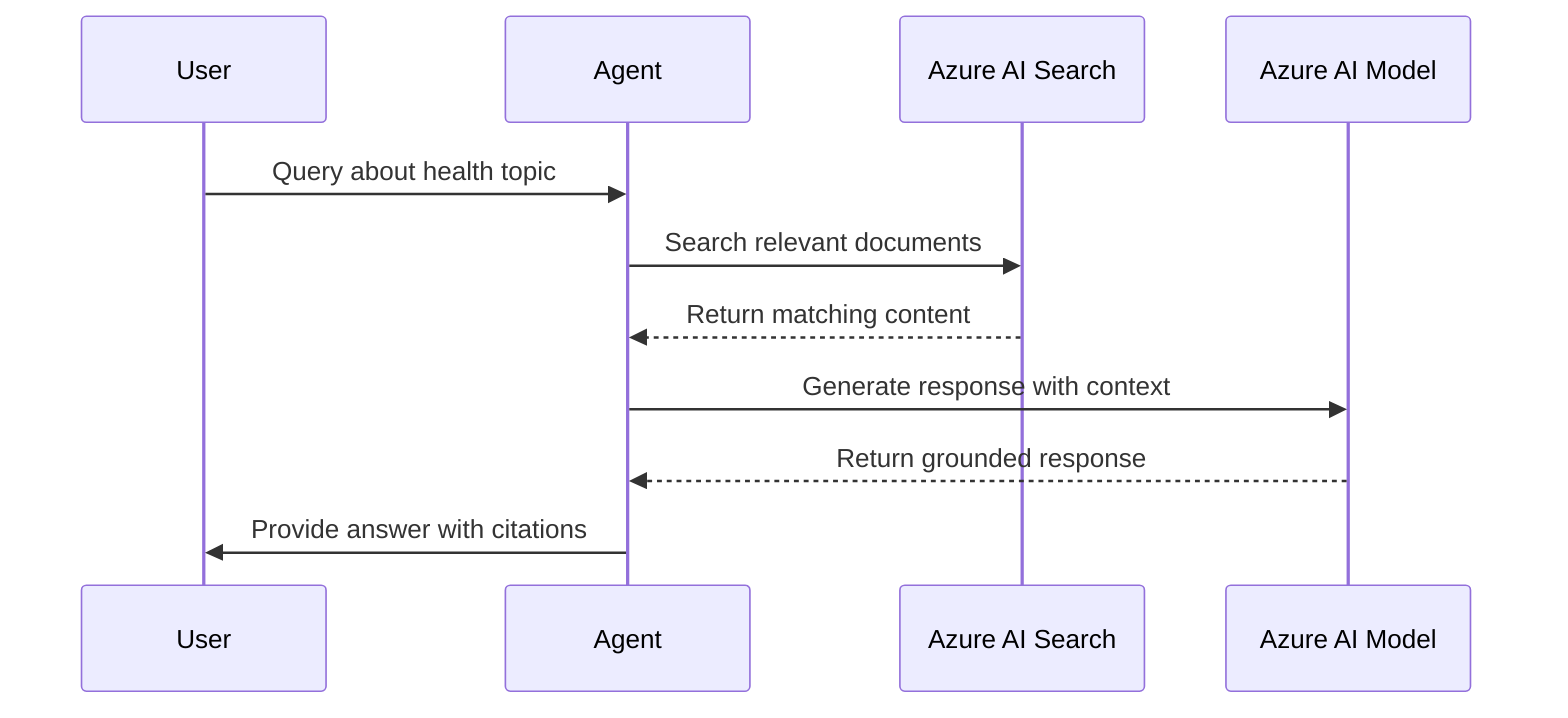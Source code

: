 sequenceDiagram
    participant User
    participant Agent
    participant AISearch as Azure AI Search
    participant LLM as Azure AI Model
    
    User->>Agent: Query about health topic
    Agent->>AISearch: Search relevant documents
    AISearch-->>Agent: Return matching content
    Agent->>LLM: Generate response with context
    LLM-->>Agent: Return grounded response
    Agent->>User: Provide answer with citations